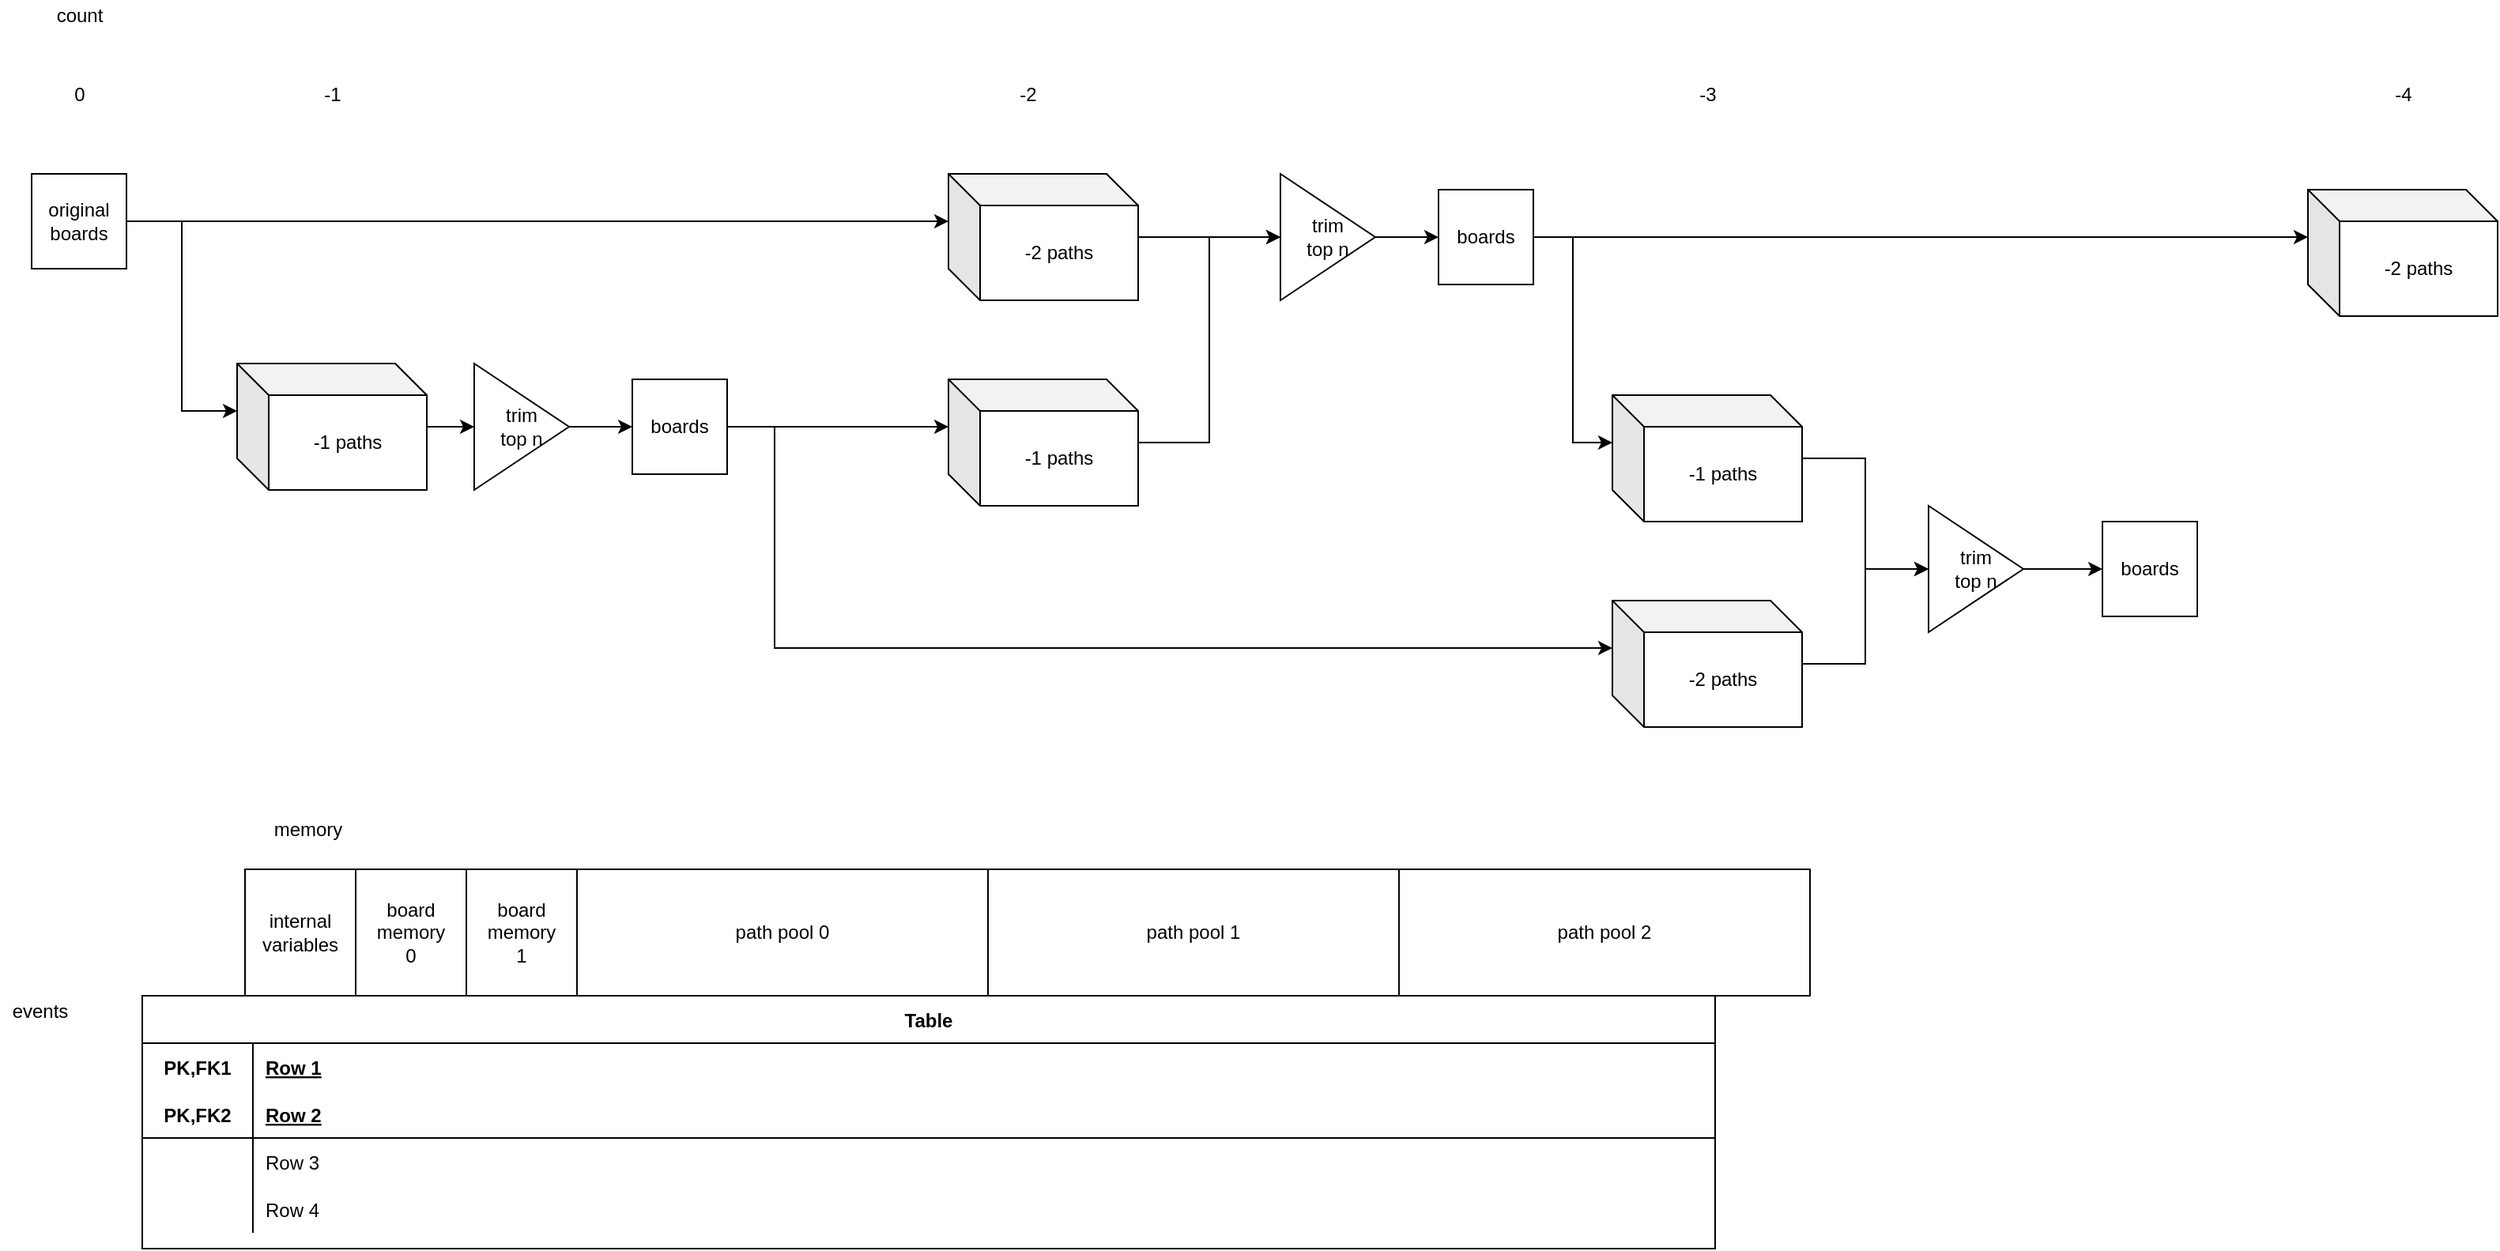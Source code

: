 <mxfile version="13.4.2" type="github"><diagram id="Auz2V2DGNx6Ck1RNDolE" name="Page-1"><mxGraphModel dx="1185" dy="694" grid="1" gridSize="10" guides="1" tooltips="1" connect="1" arrows="1" fold="1" page="1" pageScale="1" pageWidth="827" pageHeight="1169" math="0" shadow="0"><root><mxCell id="0"/><mxCell id="1" parent="0"/><mxCell id="MTo8XYZHSVrl4270Ef5i-3" style="edgeStyle=orthogonalEdgeStyle;rounded=0;orthogonalLoop=1;jettySize=auto;html=1;entryX=0;entryY=0;entryDx=0;entryDy=30;entryPerimeter=0;" edge="1" parent="1" source="MTo8XYZHSVrl4270Ef5i-1" target="MTo8XYZHSVrl4270Ef5i-2"><mxGeometry relative="1" as="geometry"/></mxCell><mxCell id="MTo8XYZHSVrl4270Ef5i-5" style="edgeStyle=orthogonalEdgeStyle;rounded=0;orthogonalLoop=1;jettySize=auto;html=1;entryX=0;entryY=0;entryDx=0;entryDy=30;entryPerimeter=0;" edge="1" parent="1" source="MTo8XYZHSVrl4270Ef5i-1" target="MTo8XYZHSVrl4270Ef5i-4"><mxGeometry relative="1" as="geometry"/></mxCell><mxCell id="MTo8XYZHSVrl4270Ef5i-1" value="original boards" style="rounded=0;whiteSpace=wrap;html=1;" vertex="1" parent="1"><mxGeometry x="20" y="170" width="60" height="60" as="geometry"/></mxCell><mxCell id="MTo8XYZHSVrl4270Ef5i-24" style="edgeStyle=orthogonalEdgeStyle;rounded=0;orthogonalLoop=1;jettySize=auto;html=1;entryX=0;entryY=0.5;entryDx=0;entryDy=0;" edge="1" parent="1" source="MTo8XYZHSVrl4270Ef5i-2" target="MTo8XYZHSVrl4270Ef5i-18"><mxGeometry relative="1" as="geometry"/></mxCell><mxCell id="MTo8XYZHSVrl4270Ef5i-2" value="-2 paths" style="shape=cube;whiteSpace=wrap;html=1;boundedLbl=1;backgroundOutline=1;darkOpacity=0.05;darkOpacity2=0.1;" vertex="1" parent="1"><mxGeometry x="600" y="170" width="120" height="80" as="geometry"/></mxCell><mxCell id="MTo8XYZHSVrl4270Ef5i-8" style="edgeStyle=orthogonalEdgeStyle;rounded=0;orthogonalLoop=1;jettySize=auto;html=1;" edge="1" parent="1" source="MTo8XYZHSVrl4270Ef5i-4" target="MTo8XYZHSVrl4270Ef5i-9"><mxGeometry relative="1" as="geometry"><mxPoint x="310" y="330" as="targetPoint"/></mxGeometry></mxCell><mxCell id="MTo8XYZHSVrl4270Ef5i-4" value="-1 paths" style="shape=cube;whiteSpace=wrap;html=1;boundedLbl=1;backgroundOutline=1;darkOpacity=0.05;darkOpacity2=0.1;" vertex="1" parent="1"><mxGeometry x="150" y="290" width="120" height="80" as="geometry"/></mxCell><mxCell id="2" value="-1" style="text;html=1;align=center;verticalAlign=middle;resizable=0;points=[];autosize=1;" vertex="1" parent="1"><mxGeometry x="195" y="110" width="30" height="20" as="geometry"/></mxCell><mxCell id="MTo8XYZHSVrl4270Ef5i-6" value="0" style="text;html=1;align=center;verticalAlign=middle;resizable=0;points=[];autosize=1;" vertex="1" parent="1"><mxGeometry x="40" y="110" width="20" height="20" as="geometry"/></mxCell><mxCell id="MTo8XYZHSVrl4270Ef5i-7" value="count" style="text;html=1;align=center;verticalAlign=middle;resizable=0;points=[];autosize=1;" vertex="1" parent="1"><mxGeometry x="30" y="60" width="40" height="20" as="geometry"/></mxCell><mxCell id="MTo8XYZHSVrl4270Ef5i-11" style="edgeStyle=orthogonalEdgeStyle;rounded=0;orthogonalLoop=1;jettySize=auto;html=1;" edge="1" parent="1" source="MTo8XYZHSVrl4270Ef5i-9" target="MTo8XYZHSVrl4270Ef5i-10"><mxGeometry relative="1" as="geometry"/></mxCell><mxCell id="MTo8XYZHSVrl4270Ef5i-9" value="trim&lt;br&gt;top n" style="triangle;whiteSpace=wrap;html=1;" vertex="1" parent="1"><mxGeometry x="300" y="290" width="60" height="80" as="geometry"/></mxCell><mxCell id="MTo8XYZHSVrl4270Ef5i-15" style="edgeStyle=orthogonalEdgeStyle;rounded=0;orthogonalLoop=1;jettySize=auto;html=1;entryX=0;entryY=0;entryDx=0;entryDy=30;entryPerimeter=0;" edge="1" parent="1" source="MTo8XYZHSVrl4270Ef5i-10" target="MTo8XYZHSVrl4270Ef5i-12"><mxGeometry relative="1" as="geometry"><Array as="points"><mxPoint x="490" y="330"/><mxPoint x="490" y="470"/></Array></mxGeometry></mxCell><mxCell id="MTo8XYZHSVrl4270Ef5i-17" style="edgeStyle=orthogonalEdgeStyle;rounded=0;orthogonalLoop=1;jettySize=auto;html=1;entryX=0;entryY=0;entryDx=0;entryDy=30;entryPerimeter=0;" edge="1" parent="1" source="MTo8XYZHSVrl4270Ef5i-10" target="MTo8XYZHSVrl4270Ef5i-13"><mxGeometry relative="1" as="geometry"/></mxCell><mxCell id="MTo8XYZHSVrl4270Ef5i-10" value="boards" style="rounded=0;whiteSpace=wrap;html=1;" vertex="1" parent="1"><mxGeometry x="400" y="300" width="60" height="60" as="geometry"/></mxCell><mxCell id="MTo8XYZHSVrl4270Ef5i-33" style="edgeStyle=orthogonalEdgeStyle;rounded=0;orthogonalLoop=1;jettySize=auto;html=1;entryX=0;entryY=0.5;entryDx=0;entryDy=0;" edge="1" parent="1" source="MTo8XYZHSVrl4270Ef5i-12" target="MTo8XYZHSVrl4270Ef5i-31"><mxGeometry relative="1" as="geometry"/></mxCell><mxCell id="MTo8XYZHSVrl4270Ef5i-12" value="-2 paths" style="shape=cube;whiteSpace=wrap;html=1;boundedLbl=1;backgroundOutline=1;darkOpacity=0.05;darkOpacity2=0.1;" vertex="1" parent="1"><mxGeometry x="1020" y="440" width="120" height="80" as="geometry"/></mxCell><mxCell id="MTo8XYZHSVrl4270Ef5i-21" style="edgeStyle=orthogonalEdgeStyle;rounded=0;orthogonalLoop=1;jettySize=auto;html=1;entryX=0;entryY=0.5;entryDx=0;entryDy=0;" edge="1" parent="1" source="MTo8XYZHSVrl4270Ef5i-13" target="MTo8XYZHSVrl4270Ef5i-18"><mxGeometry relative="1" as="geometry"/></mxCell><mxCell id="MTo8XYZHSVrl4270Ef5i-13" value="-1 paths" style="shape=cube;whiteSpace=wrap;html=1;boundedLbl=1;backgroundOutline=1;darkOpacity=0.05;darkOpacity2=0.1;" vertex="1" parent="1"><mxGeometry x="600" y="300" width="120" height="80" as="geometry"/></mxCell><mxCell id="MTo8XYZHSVrl4270Ef5i-16" value="-2 paths" style="shape=cube;whiteSpace=wrap;html=1;boundedLbl=1;backgroundOutline=1;darkOpacity=0.05;darkOpacity2=0.1;" vertex="1" parent="1"><mxGeometry x="1460" y="180" width="120" height="80" as="geometry"/></mxCell><mxCell id="MTo8XYZHSVrl4270Ef5i-25" style="edgeStyle=orthogonalEdgeStyle;rounded=0;orthogonalLoop=1;jettySize=auto;html=1;entryX=0;entryY=0.5;entryDx=0;entryDy=0;" edge="1" parent="1" source="MTo8XYZHSVrl4270Ef5i-18" target="MTo8XYZHSVrl4270Ef5i-22"><mxGeometry relative="1" as="geometry"/></mxCell><mxCell id="MTo8XYZHSVrl4270Ef5i-18" value="trim&lt;br&gt;top n" style="triangle;whiteSpace=wrap;html=1;" vertex="1" parent="1"><mxGeometry x="810" y="170" width="60" height="80" as="geometry"/></mxCell><mxCell id="MTo8XYZHSVrl4270Ef5i-27" style="edgeStyle=orthogonalEdgeStyle;rounded=0;orthogonalLoop=1;jettySize=auto;html=1;entryX=0;entryY=0;entryDx=0;entryDy=30;entryPerimeter=0;" edge="1" parent="1" source="MTo8XYZHSVrl4270Ef5i-22" target="MTo8XYZHSVrl4270Ef5i-16"><mxGeometry relative="1" as="geometry"/></mxCell><mxCell id="MTo8XYZHSVrl4270Ef5i-30" style="edgeStyle=orthogonalEdgeStyle;rounded=0;orthogonalLoop=1;jettySize=auto;html=1;entryX=0;entryY=0;entryDx=0;entryDy=30;entryPerimeter=0;" edge="1" parent="1" source="MTo8XYZHSVrl4270Ef5i-22" target="MTo8XYZHSVrl4270Ef5i-28"><mxGeometry relative="1" as="geometry"/></mxCell><mxCell id="MTo8XYZHSVrl4270Ef5i-22" value="boards" style="rounded=0;whiteSpace=wrap;html=1;" vertex="1" parent="1"><mxGeometry x="910" y="180" width="60" height="60" as="geometry"/></mxCell><mxCell id="MTo8XYZHSVrl4270Ef5i-23" value="-2" style="text;html=1;align=center;verticalAlign=middle;resizable=0;points=[];autosize=1;" vertex="1" parent="1"><mxGeometry x="635" y="110" width="30" height="20" as="geometry"/></mxCell><mxCell id="MTo8XYZHSVrl4270Ef5i-32" style="edgeStyle=orthogonalEdgeStyle;rounded=0;orthogonalLoop=1;jettySize=auto;html=1;entryX=0;entryY=0.5;entryDx=0;entryDy=0;" edge="1" parent="1" source="MTo8XYZHSVrl4270Ef5i-28" target="MTo8XYZHSVrl4270Ef5i-31"><mxGeometry relative="1" as="geometry"/></mxCell><mxCell id="MTo8XYZHSVrl4270Ef5i-28" value="-1 paths" style="shape=cube;whiteSpace=wrap;html=1;boundedLbl=1;backgroundOutline=1;darkOpacity=0.05;darkOpacity2=0.1;" vertex="1" parent="1"><mxGeometry x="1020" y="310" width="120" height="80" as="geometry"/></mxCell><mxCell id="MTo8XYZHSVrl4270Ef5i-35" style="edgeStyle=orthogonalEdgeStyle;rounded=0;orthogonalLoop=1;jettySize=auto;html=1;entryX=0;entryY=0.5;entryDx=0;entryDy=0;" edge="1" parent="1" source="MTo8XYZHSVrl4270Ef5i-31" target="MTo8XYZHSVrl4270Ef5i-34"><mxGeometry relative="1" as="geometry"/></mxCell><mxCell id="MTo8XYZHSVrl4270Ef5i-31" value="trim&lt;br&gt;top n" style="triangle;whiteSpace=wrap;html=1;" vertex="1" parent="1"><mxGeometry x="1220" y="380" width="60" height="80" as="geometry"/></mxCell><mxCell id="MTo8XYZHSVrl4270Ef5i-34" value="boards" style="rounded=0;whiteSpace=wrap;html=1;" vertex="1" parent="1"><mxGeometry x="1330" y="390" width="60" height="60" as="geometry"/></mxCell><mxCell id="MTo8XYZHSVrl4270Ef5i-36" value="-3" style="text;html=1;align=center;verticalAlign=middle;resizable=0;points=[];autosize=1;" vertex="1" parent="1"><mxGeometry x="1065" y="110" width="30" height="20" as="geometry"/></mxCell><mxCell id="MTo8XYZHSVrl4270Ef5i-37" value="-4" style="text;html=1;align=center;verticalAlign=middle;resizable=0;points=[];autosize=1;" vertex="1" parent="1"><mxGeometry x="1505" y="110" width="30" height="20" as="geometry"/></mxCell><mxCell id="MTo8XYZHSVrl4270Ef5i-38" value="board&lt;br&gt;memory&lt;br&gt;0" style="rounded=0;whiteSpace=wrap;html=1;" vertex="1" parent="1"><mxGeometry x="225" y="610" width="70" height="80" as="geometry"/></mxCell><mxCell id="MTo8XYZHSVrl4270Ef5i-39" value="memory" style="text;html=1;strokeColor=none;fillColor=none;align=center;verticalAlign=middle;whiteSpace=wrap;rounded=0;" vertex="1" parent="1"><mxGeometry x="175" y="575" width="40" height="20" as="geometry"/></mxCell><mxCell id="MTo8XYZHSVrl4270Ef5i-40" value="board&lt;br&gt;memory&lt;br&gt;1" style="rounded=0;whiteSpace=wrap;html=1;" vertex="1" parent="1"><mxGeometry x="295" y="610" width="70" height="80" as="geometry"/></mxCell><mxCell id="MTo8XYZHSVrl4270Ef5i-41" value="internal&lt;br&gt;variables" style="rounded=0;whiteSpace=wrap;html=1;" vertex="1" parent="1"><mxGeometry x="155" y="610" width="70" height="80" as="geometry"/></mxCell><mxCell id="MTo8XYZHSVrl4270Ef5i-42" value="path pool 0" style="rounded=0;whiteSpace=wrap;html=1;" vertex="1" parent="1"><mxGeometry x="365" y="610" width="260" height="80" as="geometry"/></mxCell><mxCell id="MTo8XYZHSVrl4270Ef5i-43" value="path pool 1" style="rounded=0;whiteSpace=wrap;html=1;" vertex="1" parent="1"><mxGeometry x="625" y="610" width="260" height="80" as="geometry"/></mxCell><mxCell id="MTo8XYZHSVrl4270Ef5i-44" value="path pool 2" style="rounded=0;whiteSpace=wrap;html=1;" vertex="1" parent="1"><mxGeometry x="885" y="610" width="260" height="80" as="geometry"/></mxCell><mxCell id="MTo8XYZHSVrl4270Ef5i-45" value="events" style="text;html=1;align=center;verticalAlign=middle;resizable=0;points=[];autosize=1;" vertex="1" parent="1"><mxGeometry y="690" width="50" height="20" as="geometry"/></mxCell><mxCell id="MTo8XYZHSVrl4270Ef5i-46" value="Table" style="shape=table;startSize=30;container=1;collapsible=1;childLayout=tableLayout;fixedRows=1;rowLines=0;fontStyle=1;align=center;resizeLast=1;" vertex="1" parent="1"><mxGeometry x="90" y="690" width="995" height="160" as="geometry"/></mxCell><mxCell id="MTo8XYZHSVrl4270Ef5i-47" value="" style="shape=partialRectangle;collapsible=0;dropTarget=0;pointerEvents=0;fillColor=none;top=0;left=0;bottom=0;right=0;points=[[0,0.5],[1,0.5]];portConstraint=eastwest;" vertex="1" parent="MTo8XYZHSVrl4270Ef5i-46"><mxGeometry y="30" width="995" height="30" as="geometry"/></mxCell><mxCell id="MTo8XYZHSVrl4270Ef5i-48" value="PK,FK1" style="shape=partialRectangle;connectable=0;fillColor=none;top=0;left=0;bottom=0;right=0;fontStyle=1;overflow=hidden;" vertex="1" parent="MTo8XYZHSVrl4270Ef5i-47"><mxGeometry width="70" height="30" as="geometry"/></mxCell><mxCell id="MTo8XYZHSVrl4270Ef5i-49" value="Row 1" style="shape=partialRectangle;connectable=0;fillColor=none;top=0;left=0;bottom=0;right=0;align=left;spacingLeft=6;fontStyle=5;overflow=hidden;" vertex="1" parent="MTo8XYZHSVrl4270Ef5i-47"><mxGeometry x="70" width="925" height="30" as="geometry"/></mxCell><mxCell id="MTo8XYZHSVrl4270Ef5i-50" value="" style="shape=partialRectangle;collapsible=0;dropTarget=0;pointerEvents=0;fillColor=none;top=0;left=0;bottom=1;right=0;points=[[0,0.5],[1,0.5]];portConstraint=eastwest;" vertex="1" parent="MTo8XYZHSVrl4270Ef5i-46"><mxGeometry y="60" width="995" height="30" as="geometry"/></mxCell><mxCell id="MTo8XYZHSVrl4270Ef5i-51" value="PK,FK2" style="shape=partialRectangle;connectable=0;fillColor=none;top=0;left=0;bottom=0;right=0;fontStyle=1;overflow=hidden;" vertex="1" parent="MTo8XYZHSVrl4270Ef5i-50"><mxGeometry width="70" height="30" as="geometry"/></mxCell><mxCell id="MTo8XYZHSVrl4270Ef5i-52" value="Row 2" style="shape=partialRectangle;connectable=0;fillColor=none;top=0;left=0;bottom=0;right=0;align=left;spacingLeft=6;fontStyle=5;overflow=hidden;" vertex="1" parent="MTo8XYZHSVrl4270Ef5i-50"><mxGeometry x="70" width="925" height="30" as="geometry"/></mxCell><mxCell id="MTo8XYZHSVrl4270Ef5i-53" value="" style="shape=partialRectangle;collapsible=0;dropTarget=0;pointerEvents=0;fillColor=none;top=0;left=0;bottom=0;right=0;points=[[0,0.5],[1,0.5]];portConstraint=eastwest;" vertex="1" parent="MTo8XYZHSVrl4270Ef5i-46"><mxGeometry y="90" width="995" height="30" as="geometry"/></mxCell><mxCell id="MTo8XYZHSVrl4270Ef5i-54" value="" style="shape=partialRectangle;connectable=0;fillColor=none;top=0;left=0;bottom=0;right=0;editable=1;overflow=hidden;" vertex="1" parent="MTo8XYZHSVrl4270Ef5i-53"><mxGeometry width="70" height="30" as="geometry"/></mxCell><mxCell id="MTo8XYZHSVrl4270Ef5i-55" value="Row 3" style="shape=partialRectangle;connectable=0;fillColor=none;top=0;left=0;bottom=0;right=0;align=left;spacingLeft=6;overflow=hidden;" vertex="1" parent="MTo8XYZHSVrl4270Ef5i-53"><mxGeometry x="70" width="925" height="30" as="geometry"/></mxCell><mxCell id="MTo8XYZHSVrl4270Ef5i-56" value="" style="shape=partialRectangle;collapsible=0;dropTarget=0;pointerEvents=0;fillColor=none;top=0;left=0;bottom=0;right=0;points=[[0,0.5],[1,0.5]];portConstraint=eastwest;" vertex="1" parent="MTo8XYZHSVrl4270Ef5i-46"><mxGeometry y="120" width="995" height="30" as="geometry"/></mxCell><mxCell id="MTo8XYZHSVrl4270Ef5i-57" value="" style="shape=partialRectangle;connectable=0;fillColor=none;top=0;left=0;bottom=0;right=0;editable=1;overflow=hidden;" vertex="1" parent="MTo8XYZHSVrl4270Ef5i-56"><mxGeometry width="70" height="30" as="geometry"/></mxCell><mxCell id="MTo8XYZHSVrl4270Ef5i-58" value="Row 4" style="shape=partialRectangle;connectable=0;fillColor=none;top=0;left=0;bottom=0;right=0;align=left;spacingLeft=6;overflow=hidden;" vertex="1" parent="MTo8XYZHSVrl4270Ef5i-56"><mxGeometry x="70" width="925" height="30" as="geometry"/></mxCell></root></mxGraphModel></diagram></mxfile>